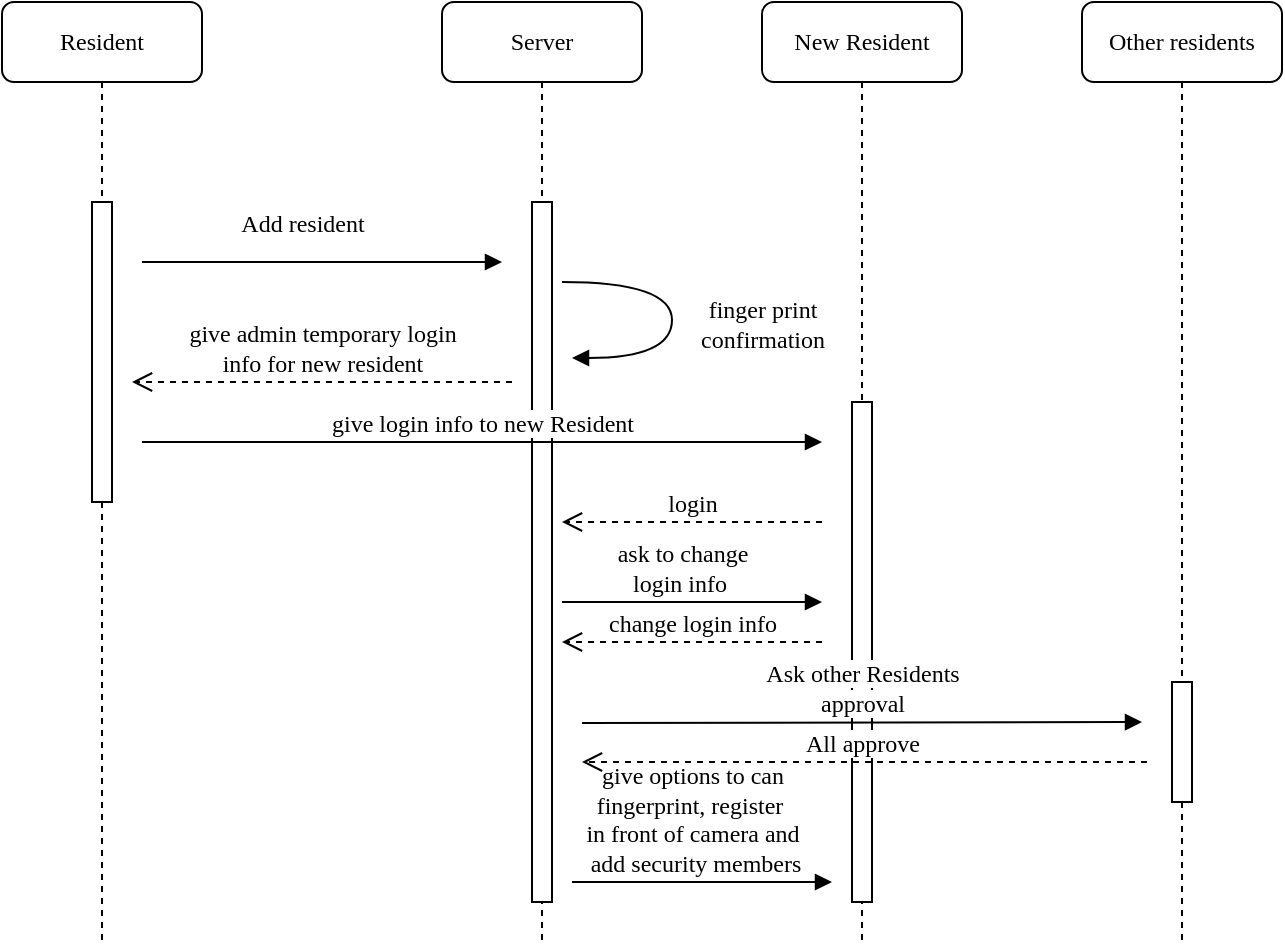 <mxfile version="12.2.4" type="device" pages="1"><diagram name="Page-1" id="13e1069c-82ec-6db2-03f1-153e76fe0fe0"><mxGraphModel dx="1408" dy="699" grid="1" gridSize="10" guides="1" tooltips="1" connect="1" arrows="1" fold="1" page="1" pageScale="1" pageWidth="1100" pageHeight="850" background="#ffffff" math="0" shadow="0"><root><mxCell id="0"/><mxCell id="1" parent="0"/><mxCell id="2XLu20E0puA28I8QhVb4-1" value="New Resident" style="shape=umlLifeline;perimeter=lifelinePerimeter;whiteSpace=wrap;html=1;container=1;collapsible=0;recursiveResize=0;outlineConnect=0;rounded=1;shadow=0;comic=0;labelBackgroundColor=none;strokeWidth=1;fontFamily=Verdana;fontSize=12;align=center;" parent="1" vertex="1"><mxGeometry x="440" y="80" width="100" height="470" as="geometry"/></mxCell><mxCell id="2XLu20E0puA28I8QhVb4-2" value="" style="html=1;points=[];perimeter=orthogonalPerimeter;rounded=0;shadow=0;comic=0;labelBackgroundColor=none;strokeWidth=1;fontFamily=Verdana;fontSize=12;align=center;" parent="2XLu20E0puA28I8QhVb4-1" vertex="1"><mxGeometry x="45" y="200" width="10" height="250" as="geometry"/></mxCell><mxCell id="7baba1c4bc27f4b0-2" value="Server" style="shape=umlLifeline;perimeter=lifelinePerimeter;whiteSpace=wrap;html=1;container=1;collapsible=0;recursiveResize=0;outlineConnect=0;rounded=1;shadow=0;comic=0;labelBackgroundColor=none;strokeWidth=1;fontFamily=Verdana;fontSize=12;align=center;" parent="1" vertex="1"><mxGeometry x="280" y="80" width="100" height="470" as="geometry"/></mxCell><mxCell id="7baba1c4bc27f4b0-10" value="" style="html=1;points=[];perimeter=orthogonalPerimeter;rounded=0;shadow=0;comic=0;labelBackgroundColor=none;strokeWidth=1;fontFamily=Verdana;fontSize=12;align=center;" parent="7baba1c4bc27f4b0-2" vertex="1"><mxGeometry x="45" y="100" width="10" height="350" as="geometry"/></mxCell><mxCell id="7baba1c4bc27f4b0-8" value="Resident" style="shape=umlLifeline;perimeter=lifelinePerimeter;whiteSpace=wrap;html=1;container=1;collapsible=0;recursiveResize=0;outlineConnect=0;rounded=1;shadow=0;comic=0;labelBackgroundColor=none;strokeWidth=1;fontFamily=Verdana;fontSize=12;align=center;" parent="1" vertex="1"><mxGeometry x="60" y="80" width="100" height="470" as="geometry"/></mxCell><mxCell id="7baba1c4bc27f4b0-9" value="" style="html=1;points=[];perimeter=orthogonalPerimeter;rounded=0;shadow=0;comic=0;labelBackgroundColor=none;strokeWidth=1;fontFamily=Verdana;fontSize=12;align=center;" parent="7baba1c4bc27f4b0-8" vertex="1"><mxGeometry x="45" y="100" width="10" height="150" as="geometry"/></mxCell><mxCell id="7baba1c4bc27f4b0-3" value="Other residents" style="shape=umlLifeline;perimeter=lifelinePerimeter;whiteSpace=wrap;html=1;container=1;collapsible=0;recursiveResize=0;outlineConnect=0;rounded=1;shadow=0;comic=0;labelBackgroundColor=none;strokeWidth=1;fontFamily=Verdana;fontSize=12;align=center;" parent="1" vertex="1"><mxGeometry x="600" y="80" width="100" height="470" as="geometry"/></mxCell><mxCell id="7baba1c4bc27f4b0-13" value="" style="html=1;points=[];perimeter=orthogonalPerimeter;rounded=0;shadow=0;comic=0;labelBackgroundColor=none;strokeWidth=1;fontFamily=Verdana;fontSize=12;align=center;" parent="7baba1c4bc27f4b0-3" vertex="1"><mxGeometry x="45" y="340" width="10" height="60" as="geometry"/></mxCell><mxCell id="7baba1c4bc27f4b0-11" value="Add resident" style="html=1;verticalAlign=bottom;endArrow=block;labelBackgroundColor=none;fontFamily=Verdana;fontSize=12;edgeStyle=elbowEdgeStyle;elbow=vertical;" parent="1" edge="1"><mxGeometry x="0.111" y="22" relative="1" as="geometry"><mxPoint x="130" y="210" as="sourcePoint"/><mxPoint x="310" y="210" as="targetPoint"/><Array as="points"><mxPoint x="230" y="210"/></Array><mxPoint x="-20" y="12" as="offset"/></mxGeometry></mxCell><mxCell id="7baba1c4bc27f4b0-14" value="&lt;span style=&quot;background-color: rgb(255 , 255 , 255)&quot;&gt;Ask other Residents &lt;br&gt;approval&lt;/span&gt;" style="html=1;verticalAlign=bottom;endArrow=block;labelBackgroundColor=none;fontFamily=Verdana;fontSize=12;edgeStyle=elbowEdgeStyle;elbow=vertical;" parent="1" edge="1"><mxGeometry relative="1" as="geometry"><mxPoint x="350" y="440.5" as="sourcePoint"/><mxPoint x="630" y="440.5" as="targetPoint"/><Array as="points"><mxPoint x="470" y="440"/></Array></mxGeometry></mxCell><mxCell id="yQMNQaltAw3lR-aBNghy-28" value="finger print&lt;br&gt;confirmation" style="html=1;verticalAlign=bottom;endArrow=block;labelBackgroundColor=none;fontFamily=Verdana;fontSize=12;elbow=vertical;edgeStyle=orthogonalEdgeStyle;curved=1;entryX=1;entryY=0.286;entryPerimeter=0;exitX=1.038;exitY=0.345;exitPerimeter=0;" parent="1" edge="1"><mxGeometry x="0.301" y="-45" relative="1" as="geometry"><mxPoint x="340" y="220" as="sourcePoint"/><mxPoint x="345" y="258" as="targetPoint"/><Array as="points"><mxPoint x="395" y="220"/><mxPoint x="395" y="258"/></Array><mxPoint x="45" y="45" as="offset"/></mxGeometry></mxCell><mxCell id="yQMNQaltAw3lR-aBNghy-31" value="&lt;span style=&quot;background-color: rgb(255 , 255 , 255)&quot;&gt;give admin temporary login&lt;br&gt;&amp;nbsp;info for new resident&amp;nbsp;&lt;/span&gt;" style="html=1;verticalAlign=bottom;endArrow=open;dashed=1;endSize=8;labelBackgroundColor=none;fontFamily=Verdana;fontSize=12;edgeStyle=elbowEdgeStyle;elbow=vertical;" parent="1" edge="1"><mxGeometry relative="1" as="geometry"><mxPoint x="125" y="270" as="targetPoint"/><Array as="points"><mxPoint x="205" y="270"/><mxPoint x="205" y="260"/><mxPoint x="195" y="250"/><mxPoint x="165" y="245"/><mxPoint x="145" y="245"/><mxPoint x="195" y="170"/><mxPoint x="355" y="530"/></Array><mxPoint x="315" y="270" as="sourcePoint"/></mxGeometry></mxCell><mxCell id="2XLu20E0puA28I8QhVb4-5" value="&lt;span style=&quot;background-color: rgb(255 , 255 , 255)&quot;&gt;give login info to new Resident&lt;/span&gt;" style="html=1;verticalAlign=bottom;endArrow=block;labelBackgroundColor=none;fontFamily=Verdana;fontSize=12;edgeStyle=elbowEdgeStyle;elbow=vertical;" parent="1" edge="1"><mxGeometry relative="1" as="geometry"><mxPoint x="130" y="300" as="sourcePoint"/><mxPoint x="470" y="300" as="targetPoint"/><Array as="points"><mxPoint x="230" y="300"/></Array><mxPoint as="offset"/></mxGeometry></mxCell><mxCell id="2XLu20E0puA28I8QhVb4-13" value="&lt;span style=&quot;background-color: rgb(255 , 255 , 255)&quot;&gt;login&lt;/span&gt;" style="html=1;verticalAlign=bottom;endArrow=open;dashed=1;endSize=8;labelBackgroundColor=none;fontFamily=Verdana;fontSize=12;edgeStyle=elbowEdgeStyle;elbow=vertical;" parent="1" edge="1"><mxGeometry relative="1" as="geometry"><mxPoint x="340" y="340" as="targetPoint"/><Array as="points"><mxPoint x="410" y="340"/><mxPoint x="410" y="330"/><mxPoint x="400" y="320"/><mxPoint x="370" y="315"/><mxPoint x="350" y="315"/><mxPoint x="400" y="240"/><mxPoint x="560" y="600"/></Array><mxPoint x="470" y="340" as="sourcePoint"/></mxGeometry></mxCell><mxCell id="2XLu20E0puA28I8QhVb4-14" value="&lt;span style=&quot;background-color: rgb(255 , 255 , 255)&quot;&gt;ask to change &lt;br&gt;login info&amp;nbsp;&lt;/span&gt;" style="html=1;verticalAlign=bottom;endArrow=block;labelBackgroundColor=none;fontFamily=Verdana;fontSize=12;edgeStyle=elbowEdgeStyle;elbow=vertical;" parent="1" edge="1"><mxGeometry x="-0.077" relative="1" as="geometry"><mxPoint x="340" y="380" as="sourcePoint"/><mxPoint x="470" y="380" as="targetPoint"/><Array as="points"><mxPoint x="350" y="380"/></Array><mxPoint as="offset"/></mxGeometry></mxCell><mxCell id="2XLu20E0puA28I8QhVb4-15" value="&lt;span style=&quot;background-color: rgb(255 , 255 , 255)&quot;&gt;change login info&lt;/span&gt;" style="html=1;verticalAlign=bottom;endArrow=open;dashed=1;endSize=8;labelBackgroundColor=none;fontFamily=Verdana;fontSize=12;edgeStyle=elbowEdgeStyle;elbow=vertical;" parent="1" edge="1"><mxGeometry relative="1" as="geometry"><mxPoint x="340" y="400" as="targetPoint"/><Array as="points"><mxPoint x="410" y="400"/><mxPoint x="410" y="390"/><mxPoint x="400" y="380"/><mxPoint x="370" y="375"/><mxPoint x="350" y="375"/><mxPoint x="400" y="300"/><mxPoint x="560" y="660"/></Array><mxPoint x="470" y="400" as="sourcePoint"/></mxGeometry></mxCell><mxCell id="2XLu20E0puA28I8QhVb4-16" value="&lt;span style=&quot;background-color: rgb(255 , 255 , 255)&quot;&gt;give options to can &lt;br&gt;fingerprint, register&amp;nbsp;&lt;br&gt;in front&amp;nbsp;of camera and&lt;br&gt;&amp;nbsp;add security members&lt;br&gt;&lt;/span&gt;" style="html=1;verticalAlign=bottom;endArrow=block;labelBackgroundColor=none;fontFamily=Verdana;fontSize=12;edgeStyle=elbowEdgeStyle;elbow=vertical;" parent="1" edge="1"><mxGeometry x="-0.077" relative="1" as="geometry"><mxPoint x="345" y="520" as="sourcePoint"/><mxPoint x="475" y="520" as="targetPoint"/><Array as="points"><mxPoint x="355" y="520"/></Array><mxPoint as="offset"/></mxGeometry></mxCell><mxCell id="2XLu20E0puA28I8QhVb4-17" value="&lt;span style=&quot;background-color: rgb(255 , 255 , 255)&quot;&gt;All approve&lt;/span&gt;" style="html=1;verticalAlign=bottom;endArrow=open;dashed=1;endSize=8;labelBackgroundColor=none;fontFamily=Verdana;fontSize=12;edgeStyle=elbowEdgeStyle;elbow=vertical;" parent="1" edge="1"><mxGeometry x="0.009" relative="1" as="geometry"><mxPoint x="350" y="460" as="targetPoint"/><Array as="points"><mxPoint x="522.5" y="460"/><mxPoint x="522.5" y="450"/><mxPoint x="512.5" y="440"/><mxPoint x="482.5" y="435"/><mxPoint x="462.5" y="435"/><mxPoint x="512.5" y="360"/><mxPoint x="672.5" y="720"/></Array><mxPoint x="632.5" y="460" as="sourcePoint"/><mxPoint as="offset"/></mxGeometry></mxCell></root></mxGraphModel></diagram></mxfile>